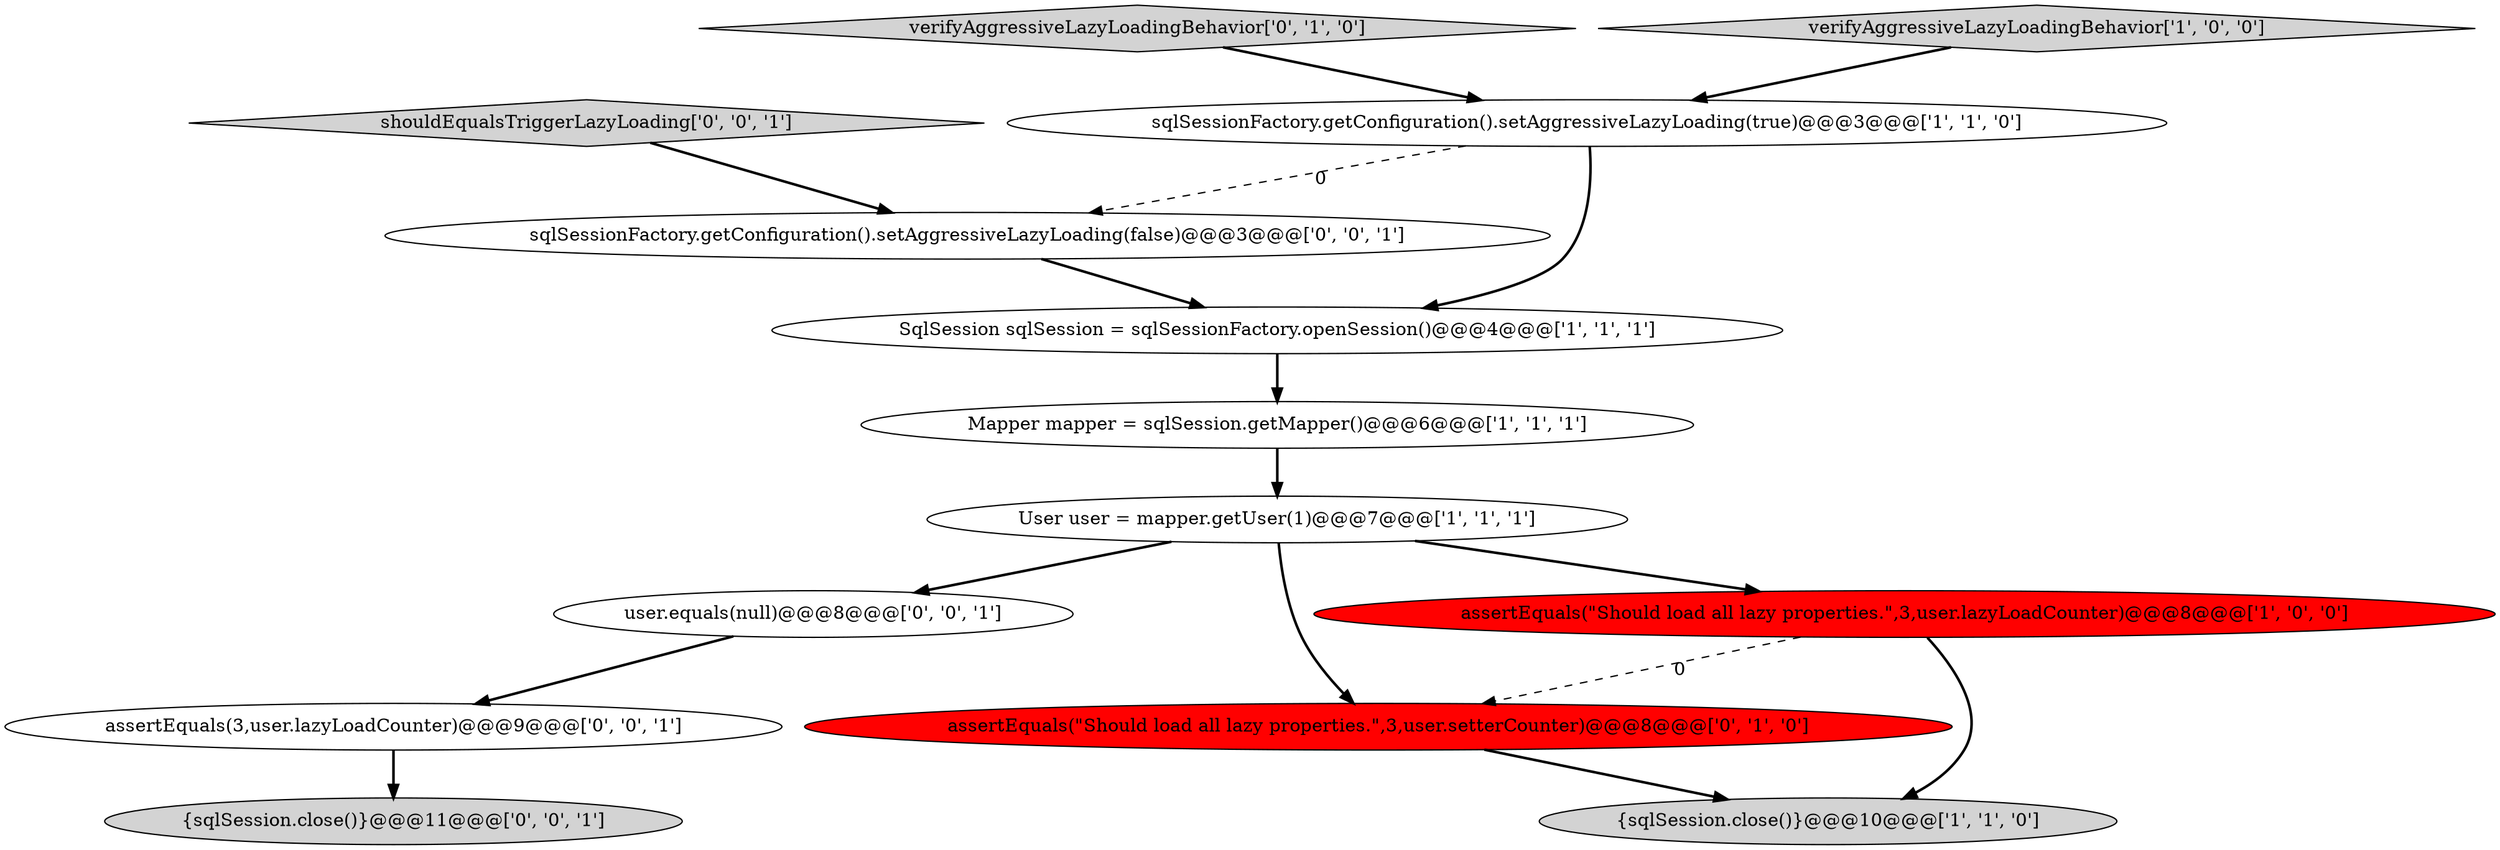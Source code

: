 digraph {
3 [style = filled, label = "{sqlSession.close()}@@@10@@@['1', '1', '0']", fillcolor = lightgray, shape = ellipse image = "AAA0AAABBB1BBB"];
11 [style = filled, label = "user.equals(null)@@@8@@@['0', '0', '1']", fillcolor = white, shape = ellipse image = "AAA0AAABBB3BBB"];
0 [style = filled, label = "Mapper mapper = sqlSession.getMapper()@@@6@@@['1', '1', '1']", fillcolor = white, shape = ellipse image = "AAA0AAABBB1BBB"];
12 [style = filled, label = "{sqlSession.close()}@@@11@@@['0', '0', '1']", fillcolor = lightgray, shape = ellipse image = "AAA0AAABBB3BBB"];
7 [style = filled, label = "assertEquals(\"Should load all lazy properties.\",3,user.setterCounter)@@@8@@@['0', '1', '0']", fillcolor = red, shape = ellipse image = "AAA1AAABBB2BBB"];
4 [style = filled, label = "sqlSessionFactory.getConfiguration().setAggressiveLazyLoading(true)@@@3@@@['1', '1', '0']", fillcolor = white, shape = ellipse image = "AAA0AAABBB1BBB"];
9 [style = filled, label = "shouldEqualsTriggerLazyLoading['0', '0', '1']", fillcolor = lightgray, shape = diamond image = "AAA0AAABBB3BBB"];
8 [style = filled, label = "verifyAggressiveLazyLoadingBehavior['0', '1', '0']", fillcolor = lightgray, shape = diamond image = "AAA0AAABBB2BBB"];
2 [style = filled, label = "assertEquals(\"Should load all lazy properties.\",3,user.lazyLoadCounter)@@@8@@@['1', '0', '0']", fillcolor = red, shape = ellipse image = "AAA1AAABBB1BBB"];
10 [style = filled, label = "assertEquals(3,user.lazyLoadCounter)@@@9@@@['0', '0', '1']", fillcolor = white, shape = ellipse image = "AAA0AAABBB3BBB"];
5 [style = filled, label = "User user = mapper.getUser(1)@@@7@@@['1', '1', '1']", fillcolor = white, shape = ellipse image = "AAA0AAABBB1BBB"];
13 [style = filled, label = "sqlSessionFactory.getConfiguration().setAggressiveLazyLoading(false)@@@3@@@['0', '0', '1']", fillcolor = white, shape = ellipse image = "AAA0AAABBB3BBB"];
6 [style = filled, label = "SqlSession sqlSession = sqlSessionFactory.openSession()@@@4@@@['1', '1', '1']", fillcolor = white, shape = ellipse image = "AAA0AAABBB1BBB"];
1 [style = filled, label = "verifyAggressiveLazyLoadingBehavior['1', '0', '0']", fillcolor = lightgray, shape = diamond image = "AAA0AAABBB1BBB"];
5->7 [style = bold, label=""];
5->2 [style = bold, label=""];
1->4 [style = bold, label=""];
5->11 [style = bold, label=""];
6->0 [style = bold, label=""];
8->4 [style = bold, label=""];
13->6 [style = bold, label=""];
4->13 [style = dashed, label="0"];
2->7 [style = dashed, label="0"];
4->6 [style = bold, label=""];
11->10 [style = bold, label=""];
10->12 [style = bold, label=""];
7->3 [style = bold, label=""];
2->3 [style = bold, label=""];
0->5 [style = bold, label=""];
9->13 [style = bold, label=""];
}
